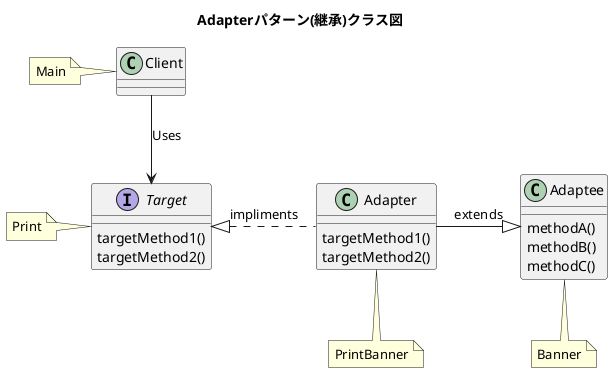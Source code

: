 @startuml
title Adapterパターン(継承)クラス図

' 依頼者
class Client
note left: Main

' 対象
interface Target{
    targetMethod1()
    targetMethod2()
}
note left: Print

' 適合役
class Adapter{
    targetMethod1()
    targetMethod2()
}
note bottom: PrintBanner

' 適合される側
class Adaptee{
    methodA()
    methodB()
    methodC()
}
note bottom: Banner

' 配置指定
Target -[hidden]u- Client
Target -[hidden]r- Adapter
Adapter -[hidden]r- Adaptee
Client --> Target : Uses
Target <|.... Adapter : impliments
Adapter ----|> Adaptee : extends

@enduml